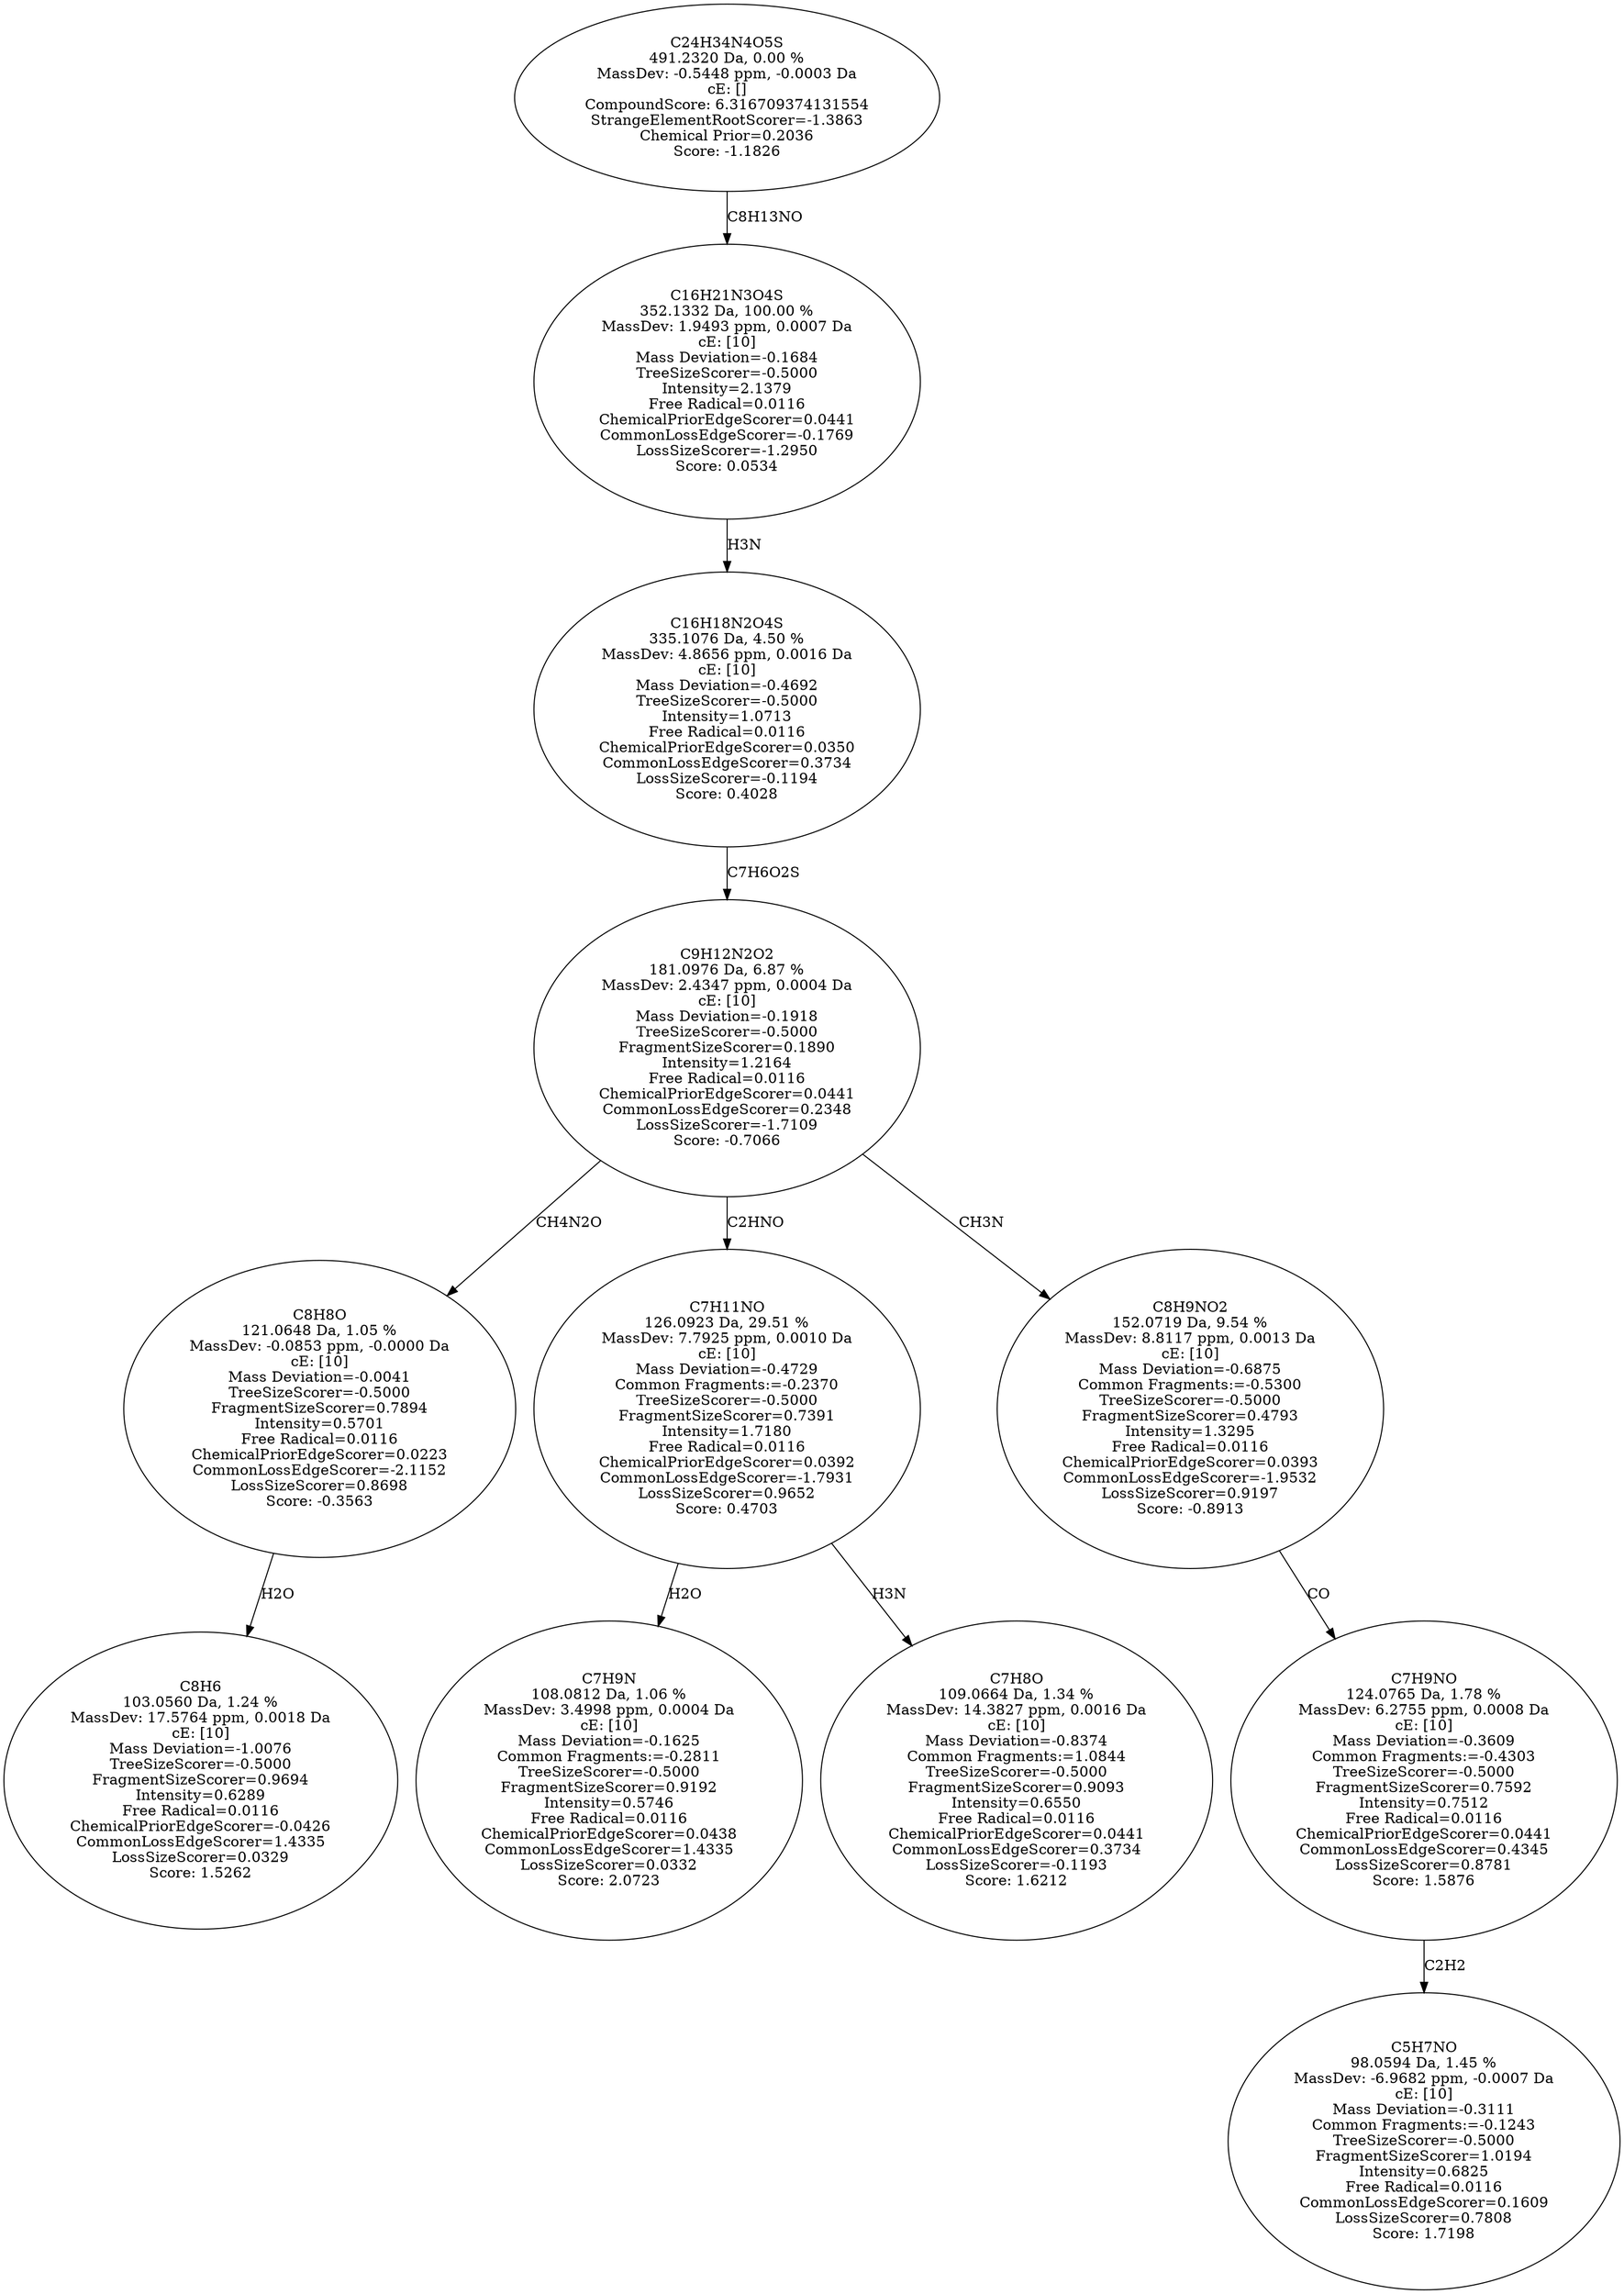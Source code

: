 strict digraph {
v1 [label="C8H6\n103.0560 Da, 1.24 %\nMassDev: 17.5764 ppm, 0.0018 Da\ncE: [10]\nMass Deviation=-1.0076\nTreeSizeScorer=-0.5000\nFragmentSizeScorer=0.9694\nIntensity=0.6289\nFree Radical=0.0116\nChemicalPriorEdgeScorer=-0.0426\nCommonLossEdgeScorer=1.4335\nLossSizeScorer=0.0329\nScore: 1.5262"];
v2 [label="C8H8O\n121.0648 Da, 1.05 %\nMassDev: -0.0853 ppm, -0.0000 Da\ncE: [10]\nMass Deviation=-0.0041\nTreeSizeScorer=-0.5000\nFragmentSizeScorer=0.7894\nIntensity=0.5701\nFree Radical=0.0116\nChemicalPriorEdgeScorer=0.0223\nCommonLossEdgeScorer=-2.1152\nLossSizeScorer=0.8698\nScore: -0.3563"];
v3 [label="C7H9N\n108.0812 Da, 1.06 %\nMassDev: 3.4998 ppm, 0.0004 Da\ncE: [10]\nMass Deviation=-0.1625\nCommon Fragments:=-0.2811\nTreeSizeScorer=-0.5000\nFragmentSizeScorer=0.9192\nIntensity=0.5746\nFree Radical=0.0116\nChemicalPriorEdgeScorer=0.0438\nCommonLossEdgeScorer=1.4335\nLossSizeScorer=0.0332\nScore: 2.0723"];
v4 [label="C7H8O\n109.0664 Da, 1.34 %\nMassDev: 14.3827 ppm, 0.0016 Da\ncE: [10]\nMass Deviation=-0.8374\nCommon Fragments:=1.0844\nTreeSizeScorer=-0.5000\nFragmentSizeScorer=0.9093\nIntensity=0.6550\nFree Radical=0.0116\nChemicalPriorEdgeScorer=0.0441\nCommonLossEdgeScorer=0.3734\nLossSizeScorer=-0.1193\nScore: 1.6212"];
v5 [label="C7H11NO\n126.0923 Da, 29.51 %\nMassDev: 7.7925 ppm, 0.0010 Da\ncE: [10]\nMass Deviation=-0.4729\nCommon Fragments:=-0.2370\nTreeSizeScorer=-0.5000\nFragmentSizeScorer=0.7391\nIntensity=1.7180\nFree Radical=0.0116\nChemicalPriorEdgeScorer=0.0392\nCommonLossEdgeScorer=-1.7931\nLossSizeScorer=0.9652\nScore: 0.4703"];
v6 [label="C5H7NO\n98.0594 Da, 1.45 %\nMassDev: -6.9682 ppm, -0.0007 Da\ncE: [10]\nMass Deviation=-0.3111\nCommon Fragments:=-0.1243\nTreeSizeScorer=-0.5000\nFragmentSizeScorer=1.0194\nIntensity=0.6825\nFree Radical=0.0116\nCommonLossEdgeScorer=0.1609\nLossSizeScorer=0.7808\nScore: 1.7198"];
v7 [label="C7H9NO\n124.0765 Da, 1.78 %\nMassDev: 6.2755 ppm, 0.0008 Da\ncE: [10]\nMass Deviation=-0.3609\nCommon Fragments:=-0.4303\nTreeSizeScorer=-0.5000\nFragmentSizeScorer=0.7592\nIntensity=0.7512\nFree Radical=0.0116\nChemicalPriorEdgeScorer=0.0441\nCommonLossEdgeScorer=0.4345\nLossSizeScorer=0.8781\nScore: 1.5876"];
v8 [label="C8H9NO2\n152.0719 Da, 9.54 %\nMassDev: 8.8117 ppm, 0.0013 Da\ncE: [10]\nMass Deviation=-0.6875\nCommon Fragments:=-0.5300\nTreeSizeScorer=-0.5000\nFragmentSizeScorer=0.4793\nIntensity=1.3295\nFree Radical=0.0116\nChemicalPriorEdgeScorer=0.0393\nCommonLossEdgeScorer=-1.9532\nLossSizeScorer=0.9197\nScore: -0.8913"];
v9 [label="C9H12N2O2\n181.0976 Da, 6.87 %\nMassDev: 2.4347 ppm, 0.0004 Da\ncE: [10]\nMass Deviation=-0.1918\nTreeSizeScorer=-0.5000\nFragmentSizeScorer=0.1890\nIntensity=1.2164\nFree Radical=0.0116\nChemicalPriorEdgeScorer=0.0441\nCommonLossEdgeScorer=0.2348\nLossSizeScorer=-1.7109\nScore: -0.7066"];
v10 [label="C16H18N2O4S\n335.1076 Da, 4.50 %\nMassDev: 4.8656 ppm, 0.0016 Da\ncE: [10]\nMass Deviation=-0.4692\nTreeSizeScorer=-0.5000\nIntensity=1.0713\nFree Radical=0.0116\nChemicalPriorEdgeScorer=0.0350\nCommonLossEdgeScorer=0.3734\nLossSizeScorer=-0.1194\nScore: 0.4028"];
v11 [label="C16H21N3O4S\n352.1332 Da, 100.00 %\nMassDev: 1.9493 ppm, 0.0007 Da\ncE: [10]\nMass Deviation=-0.1684\nTreeSizeScorer=-0.5000\nIntensity=2.1379\nFree Radical=0.0116\nChemicalPriorEdgeScorer=0.0441\nCommonLossEdgeScorer=-0.1769\nLossSizeScorer=-1.2950\nScore: 0.0534"];
v12 [label="C24H34N4O5S\n491.2320 Da, 0.00 %\nMassDev: -0.5448 ppm, -0.0003 Da\ncE: []\nCompoundScore: 6.316709374131554\nStrangeElementRootScorer=-1.3863\nChemical Prior=0.2036\nScore: -1.1826"];
v2 -> v1 [label="H2O"];
v9 -> v2 [label="CH4N2O"];
v5 -> v3 [label="H2O"];
v5 -> v4 [label="H3N"];
v9 -> v5 [label="C2HNO"];
v7 -> v6 [label="C2H2"];
v8 -> v7 [label="CO"];
v9 -> v8 [label="CH3N"];
v10 -> v9 [label="C7H6O2S"];
v11 -> v10 [label="H3N"];
v12 -> v11 [label="C8H13NO"];
}